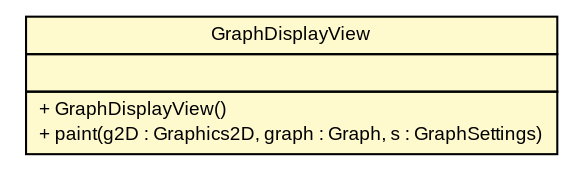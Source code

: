 #!/usr/local/bin/dot
#
# Class diagram 
# Generated by UMLGraph version R5_6 (http://www.umlgraph.org/)
#

digraph G {
	edge [fontname="arial",fontsize=10,labelfontname="arial",labelfontsize=10];
	node [fontname="arial",fontsize=10,shape=plaintext];
	nodesep=0.25;
	ranksep=0.5;
	// pfc.views.display.GraphDisplayView
	c9681 [label=<<table title="pfc.views.display.GraphDisplayView" border="0" cellborder="1" cellspacing="0" cellpadding="2" port="p" bgcolor="lemonChiffon" href="./GraphDisplayView.html">
		<tr><td><table border="0" cellspacing="0" cellpadding="1">
<tr><td align="center" balign="center"> GraphDisplayView </td></tr>
		</table></td></tr>
		<tr><td><table border="0" cellspacing="0" cellpadding="1">
<tr><td align="left" balign="left">  </td></tr>
		</table></td></tr>
		<tr><td><table border="0" cellspacing="0" cellpadding="1">
<tr><td align="left" balign="left"> + GraphDisplayView() </td></tr>
<tr><td align="left" balign="left"> + paint(g2D : Graphics2D, graph : Graph, s : GraphSettings) </td></tr>
		</table></td></tr>
		</table>>, URL="./GraphDisplayView.html", fontname="arial", fontcolor="black", fontsize=9.0];
}

